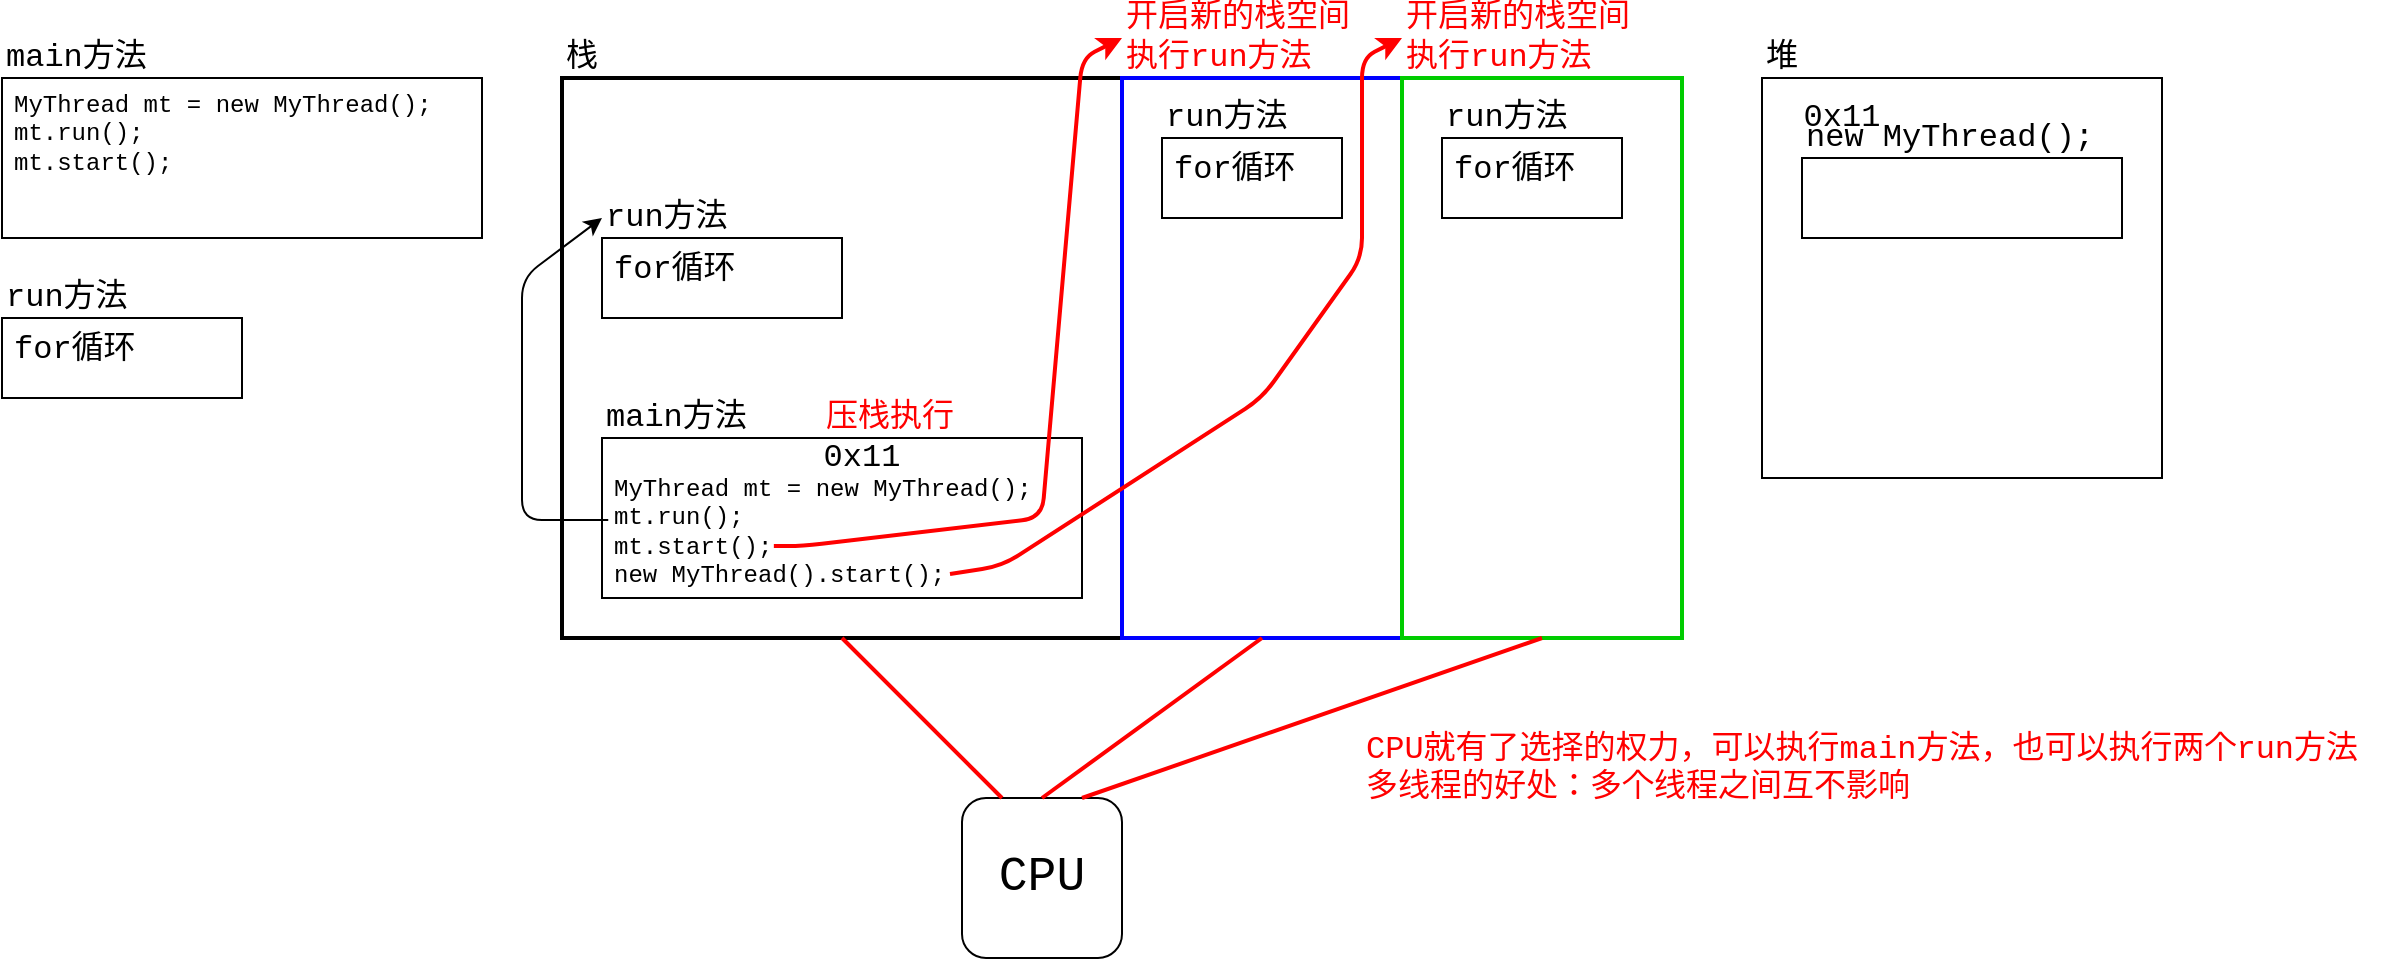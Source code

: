 <mxfile version="13.7.3" type="device"><diagram id="1zOH_pOo4ylk4XDIHrc_" name="Page-1"><mxGraphModel dx="2011" dy="1169" grid="1" gridSize="10" guides="1" tooltips="1" connect="1" arrows="1" fold="1" page="1" pageScale="1" pageWidth="1100" pageHeight="850" math="0" shadow="0"><root><mxCell id="0"/><mxCell id="1" parent="0"/><mxCell id="_FkfaBdBoiCzhjQkuBG9-1" value="MyThread mt = new MyThread();&lt;br style=&quot;font-size: 12px;&quot;&gt;mt.run();&lt;br style=&quot;font-size: 12px;&quot;&gt;mt.start();" style="rounded=0;whiteSpace=wrap;html=1;fontFamily=Courier New;fontSize=12;align=left;verticalAlign=top;spacingLeft=4;" vertex="1" parent="1"><mxGeometry y="40" width="240" height="80" as="geometry"/></mxCell><mxCell id="_FkfaBdBoiCzhjQkuBG9-2" value="main方法" style="text;html=1;strokeColor=none;fillColor=none;align=left;verticalAlign=middle;whiteSpace=wrap;rounded=0;fontFamily=Courier New;fontSize=16;" vertex="1" parent="1"><mxGeometry y="20" width="80" height="20" as="geometry"/></mxCell><mxCell id="_FkfaBdBoiCzhjQkuBG9-3" value="for循环" style="rounded=0;whiteSpace=wrap;html=1;fontFamily=Courier New;fontSize=16;align=left;verticalAlign=top;spacingLeft=4;" vertex="1" parent="1"><mxGeometry y="160" width="120" height="40" as="geometry"/></mxCell><mxCell id="_FkfaBdBoiCzhjQkuBG9-4" value="run方法" style="text;html=1;strokeColor=none;fillColor=none;align=left;verticalAlign=middle;whiteSpace=wrap;rounded=0;fontFamily=Courier New;fontSize=16;" vertex="1" parent="1"><mxGeometry y="140" width="80" height="20" as="geometry"/></mxCell><mxCell id="_FkfaBdBoiCzhjQkuBG9-5" value="" style="rounded=0;whiteSpace=wrap;html=1;fontFamily=Courier New;fontSize=12;align=left;strokeWidth=2;" vertex="1" parent="1"><mxGeometry x="280" y="40" width="280" height="280" as="geometry"/></mxCell><mxCell id="_FkfaBdBoiCzhjQkuBG9-6" value="栈" style="text;html=1;strokeColor=none;fillColor=none;align=left;verticalAlign=middle;whiteSpace=wrap;rounded=0;fontFamily=Courier New;fontSize=16;" vertex="1" parent="1"><mxGeometry x="280" y="20" width="80" height="20" as="geometry"/></mxCell><mxCell id="_FkfaBdBoiCzhjQkuBG9-7" value="" style="rounded=0;whiteSpace=wrap;html=1;fontFamily=Courier New;fontSize=12;align=left;" vertex="1" parent="1"><mxGeometry x="880" y="40" width="200" height="200" as="geometry"/></mxCell><mxCell id="_FkfaBdBoiCzhjQkuBG9-8" value="堆" style="text;html=1;strokeColor=none;fillColor=none;align=left;verticalAlign=middle;whiteSpace=wrap;rounded=0;fontFamily=Courier New;fontSize=16;" vertex="1" parent="1"><mxGeometry x="880" y="20" width="80" height="20" as="geometry"/></mxCell><mxCell id="_FkfaBdBoiCzhjQkuBG9-9" value="MyThread mt = new MyThread();&lt;br style=&quot;font-size: 12px&quot;&gt;mt.run();&lt;br style=&quot;font-size: 12px&quot;&gt;mt.start();&lt;br&gt;new MyThread().start();" style="rounded=0;whiteSpace=wrap;html=1;fontFamily=Courier New;fontSize=12;align=left;verticalAlign=top;spacingLeft=4;spacingTop=12;" vertex="1" parent="1"><mxGeometry x="300" y="220" width="240" height="80" as="geometry"/></mxCell><mxCell id="_FkfaBdBoiCzhjQkuBG9-11" value="main方法" style="text;html=1;strokeColor=none;fillColor=none;align=left;verticalAlign=middle;whiteSpace=wrap;rounded=0;fontFamily=Courier New;fontSize=16;" vertex="1" parent="1"><mxGeometry x="300" y="200" width="80" height="20" as="geometry"/></mxCell><mxCell id="_FkfaBdBoiCzhjQkuBG9-12" value="压栈执行" style="text;html=1;strokeColor=none;fillColor=none;align=left;verticalAlign=middle;whiteSpace=wrap;rounded=0;fontFamily=Courier New;fontSize=16;fontColor=#FF0000;" vertex="1" parent="1"><mxGeometry x="410" y="200" width="80" height="20" as="geometry"/></mxCell><mxCell id="_FkfaBdBoiCzhjQkuBG9-13" value="run方法" style="text;html=1;strokeColor=none;fillColor=none;align=left;verticalAlign=middle;whiteSpace=wrap;rounded=0;fontFamily=Courier New;fontSize=16;" vertex="1" parent="1"><mxGeometry x="300" y="100" width="80" height="20" as="geometry"/></mxCell><mxCell id="_FkfaBdBoiCzhjQkuBG9-14" value="for循环" style="rounded=0;whiteSpace=wrap;html=1;fontFamily=Courier New;fontSize=16;align=left;verticalAlign=top;spacingLeft=4;" vertex="1" parent="1"><mxGeometry x="300" y="120" width="120" height="40" as="geometry"/></mxCell><mxCell id="_FkfaBdBoiCzhjQkuBG9-15" value="" style="endArrow=classic;html=1;fontFamily=Courier New;fontSize=12;exitX=0.013;exitY=0.512;exitDx=0;exitDy=0;exitPerimeter=0;entryX=0;entryY=0.5;entryDx=0;entryDy=0;" edge="1" parent="1" source="_FkfaBdBoiCzhjQkuBG9-9" target="_FkfaBdBoiCzhjQkuBG9-13"><mxGeometry width="50" height="50" relative="1" as="geometry"><mxPoint x="210" y="290" as="sourcePoint"/><mxPoint x="260" y="240" as="targetPoint"/><Array as="points"><mxPoint x="260" y="261"/><mxPoint x="260" y="140"/></Array></mxGeometry></mxCell><mxCell id="_FkfaBdBoiCzhjQkuBG9-16" value="" style="rounded=0;whiteSpace=wrap;html=1;fontFamily=Courier New;fontSize=12;align=left;strokeColor=#0000FF;strokeWidth=2;" vertex="1" parent="1"><mxGeometry x="560" y="40" width="140" height="280" as="geometry"/></mxCell><mxCell id="_FkfaBdBoiCzhjQkuBG9-17" value="for循环" style="rounded=0;whiteSpace=wrap;html=1;fontFamily=Courier New;fontSize=16;align=left;verticalAlign=top;spacingLeft=4;" vertex="1" parent="1"><mxGeometry x="580" y="70" width="90" height="40" as="geometry"/></mxCell><mxCell id="_FkfaBdBoiCzhjQkuBG9-20" value="run方法" style="text;html=1;strokeColor=none;fillColor=none;align=left;verticalAlign=middle;whiteSpace=wrap;rounded=0;fontFamily=Courier New;fontSize=16;" vertex="1" parent="1"><mxGeometry x="580" y="50" width="80" height="20" as="geometry"/></mxCell><mxCell id="_FkfaBdBoiCzhjQkuBG9-21" value="" style="rounded=0;whiteSpace=wrap;html=1;fontFamily=Courier New;fontSize=12;align=left;strokeColor=#00CC00;strokeWidth=2;" vertex="1" parent="1"><mxGeometry x="700" y="40" width="140" height="280" as="geometry"/></mxCell><mxCell id="_FkfaBdBoiCzhjQkuBG9-22" value="for循环" style="rounded=0;whiteSpace=wrap;html=1;fontFamily=Courier New;fontSize=16;align=left;verticalAlign=top;spacingLeft=4;" vertex="1" parent="1"><mxGeometry x="720" y="70" width="90" height="40" as="geometry"/></mxCell><mxCell id="_FkfaBdBoiCzhjQkuBG9-23" value="run方法" style="text;html=1;strokeColor=none;fillColor=none;align=left;verticalAlign=middle;whiteSpace=wrap;rounded=0;fontFamily=Courier New;fontSize=16;" vertex="1" parent="1"><mxGeometry x="720" y="50" width="80" height="20" as="geometry"/></mxCell><mxCell id="_FkfaBdBoiCzhjQkuBG9-24" value="开启新的栈空间&lt;br&gt;执行run方法" style="text;html=1;strokeColor=none;fillColor=none;align=left;verticalAlign=middle;whiteSpace=wrap;rounded=0;fontFamily=Courier New;fontSize=16;fontColor=#FF0000;" vertex="1" parent="1"><mxGeometry x="560" y="10" width="140" height="20" as="geometry"/></mxCell><mxCell id="_FkfaBdBoiCzhjQkuBG9-25" value="开启新的栈空间&lt;br&gt;执行run方法" style="text;html=1;strokeColor=none;fillColor=none;align=left;verticalAlign=middle;whiteSpace=wrap;rounded=0;fontFamily=Courier New;fontSize=16;fontColor=#FF0000;" vertex="1" parent="1"><mxGeometry x="700" y="10" width="140" height="20" as="geometry"/></mxCell><mxCell id="_FkfaBdBoiCzhjQkuBG9-27" value="CPU" style="rounded=1;whiteSpace=wrap;html=1;fontFamily=Courier New;fontSize=24;align=center;" vertex="1" parent="1"><mxGeometry x="480" y="400" width="80" height="80" as="geometry"/></mxCell><mxCell id="_FkfaBdBoiCzhjQkuBG9-29" value="" style="endArrow=none;html=1;fontFamily=Courier New;fontSize=24;exitX=0.25;exitY=0;exitDx=0;exitDy=0;entryX=0.5;entryY=1;entryDx=0;entryDy=0;strokeWidth=2;strokeColor=#FF0000;" edge="1" parent="1" source="_FkfaBdBoiCzhjQkuBG9-27" target="_FkfaBdBoiCzhjQkuBG9-5"><mxGeometry width="50" height="50" relative="1" as="geometry"><mxPoint x="410" y="480" as="sourcePoint"/><mxPoint x="460" y="430" as="targetPoint"/></mxGeometry></mxCell><mxCell id="_FkfaBdBoiCzhjQkuBG9-30" value="" style="endArrow=none;html=1;fontFamily=Courier New;fontSize=24;exitX=0.5;exitY=0;exitDx=0;exitDy=0;entryX=0.5;entryY=1;entryDx=0;entryDy=0;strokeWidth=2;strokeColor=#FF0000;" edge="1" parent="1" source="_FkfaBdBoiCzhjQkuBG9-27" target="_FkfaBdBoiCzhjQkuBG9-16"><mxGeometry width="50" height="50" relative="1" as="geometry"><mxPoint x="510" y="370" as="sourcePoint"/><mxPoint x="430" y="330" as="targetPoint"/></mxGeometry></mxCell><mxCell id="_FkfaBdBoiCzhjQkuBG9-31" value="" style="endArrow=none;html=1;fontFamily=Courier New;fontSize=24;exitX=0.75;exitY=0;exitDx=0;exitDy=0;entryX=0.5;entryY=1;entryDx=0;entryDy=0;strokeWidth=2;strokeColor=#FF0000;" edge="1" parent="1" source="_FkfaBdBoiCzhjQkuBG9-27" target="_FkfaBdBoiCzhjQkuBG9-21"><mxGeometry width="50" height="50" relative="1" as="geometry"><mxPoint x="530" y="370" as="sourcePoint"/><mxPoint x="640" y="330" as="targetPoint"/></mxGeometry></mxCell><mxCell id="_FkfaBdBoiCzhjQkuBG9-32" value="CPU就有了选择的权力，可以执行main方法，也可以执行两个run方法&lt;br&gt;多线程的好处：多个线程之间互不影响" style="text;html=1;strokeColor=none;fillColor=none;align=left;verticalAlign=top;whiteSpace=wrap;rounded=0;fontFamily=Courier New;fontSize=16;fontColor=#FF0000;" vertex="1" parent="1"><mxGeometry x="680" y="360" width="520" height="20" as="geometry"/></mxCell><mxCell id="_FkfaBdBoiCzhjQkuBG9-33" value="new MyThread();" style="text;html=1;strokeColor=none;fillColor=none;align=left;verticalAlign=middle;whiteSpace=wrap;rounded=0;fontFamily=Courier New;fontSize=16;" vertex="1" parent="1"><mxGeometry x="900" y="60" width="160" height="20" as="geometry"/></mxCell><mxCell id="_FkfaBdBoiCzhjQkuBG9-34" value="" style="rounded=0;whiteSpace=wrap;html=1;fontFamily=Courier New;fontSize=16;align=left;verticalAlign=top;spacingLeft=4;" vertex="1" parent="1"><mxGeometry x="900" y="80" width="160" height="40" as="geometry"/></mxCell><mxCell id="_FkfaBdBoiCzhjQkuBG9-35" value="0x11" style="text;html=1;strokeColor=none;fillColor=none;align=center;verticalAlign=middle;whiteSpace=wrap;rounded=0;fontFamily=Courier New;fontSize=16;" vertex="1" parent="1"><mxGeometry x="410" y="220" width="40" height="20" as="geometry"/></mxCell><mxCell id="_FkfaBdBoiCzhjQkuBG9-36" value="0x11" style="text;html=1;strokeColor=none;fillColor=none;align=center;verticalAlign=middle;whiteSpace=wrap;rounded=0;fontFamily=Courier New;fontSize=16;" vertex="1" parent="1"><mxGeometry x="900" y="50" width="40" height="20" as="geometry"/></mxCell><mxCell id="_FkfaBdBoiCzhjQkuBG9-37" value="" style="endArrow=classic;html=1;strokeColor=#FF0000;strokeWidth=2;fontFamily=Courier New;fontSize=16;fontColor=#FF0000;exitX=0.358;exitY=0.675;exitDx=0;exitDy=0;exitPerimeter=0;entryX=0;entryY=0.5;entryDx=0;entryDy=0;" edge="1" parent="1" source="_FkfaBdBoiCzhjQkuBG9-9" target="_FkfaBdBoiCzhjQkuBG9-24"><mxGeometry width="50" height="50" relative="1" as="geometry"><mxPoint x="400" y="270" as="sourcePoint"/><mxPoint x="450" y="220" as="targetPoint"/><Array as="points"><mxPoint x="400" y="274"/><mxPoint x="520" y="260"/><mxPoint x="540" y="30"/></Array></mxGeometry></mxCell><mxCell id="_FkfaBdBoiCzhjQkuBG9-38" value="" style="endArrow=classic;html=1;strokeColor=#FF0000;strokeWidth=2;fontFamily=Courier New;fontSize=16;fontColor=#FF0000;exitX=0.725;exitY=0.85;exitDx=0;exitDy=0;exitPerimeter=0;entryX=0;entryY=0.5;entryDx=0;entryDy=0;" edge="1" parent="1" source="_FkfaBdBoiCzhjQkuBG9-9" target="_FkfaBdBoiCzhjQkuBG9-25"><mxGeometry width="50" height="50" relative="1" as="geometry"><mxPoint x="395.92" y="284" as="sourcePoint"/><mxPoint x="570" y="30" as="targetPoint"/><Array as="points"><mxPoint x="500" y="284"/><mxPoint x="630" y="200"/><mxPoint x="680" y="130"/><mxPoint x="680" y="30"/></Array></mxGeometry></mxCell></root></mxGraphModel></diagram></mxfile>